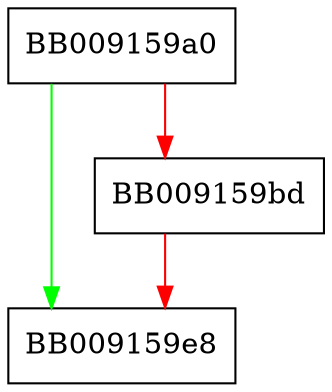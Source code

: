 digraph _IO_strn_overflow {
  node [shape="box"];
  graph [splines=ortho];
  BB009159a0 -> BB009159e8 [color="green"];
  BB009159a0 -> BB009159bd [color="red"];
  BB009159bd -> BB009159e8 [color="red"];
}
